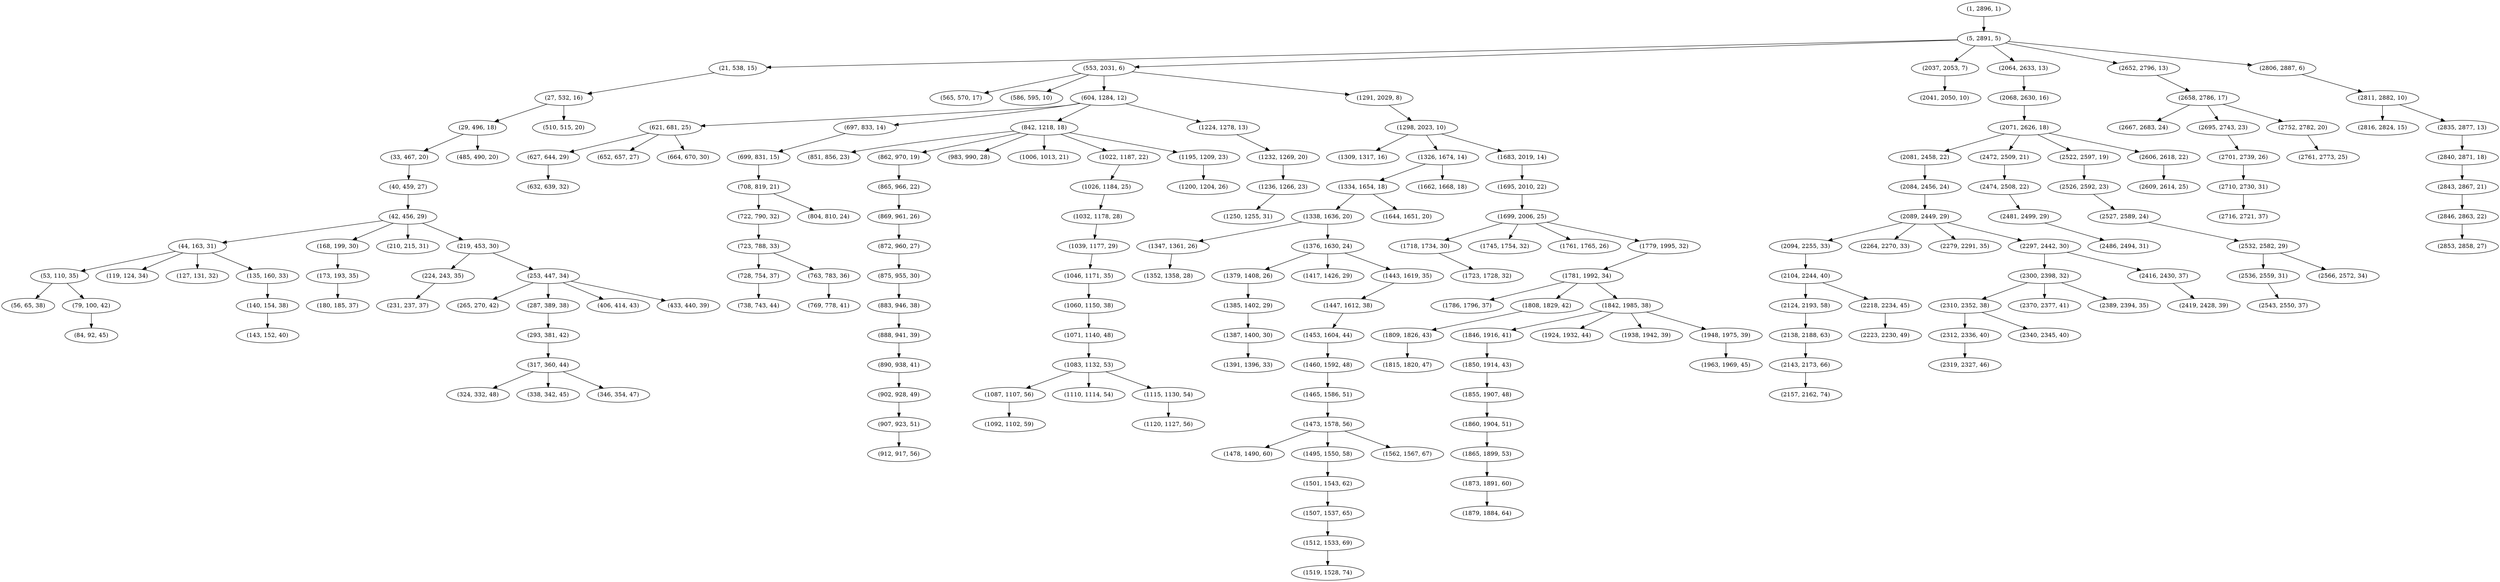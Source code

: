 digraph tree {
    "(1, 2896, 1)";
    "(5, 2891, 5)";
    "(21, 538, 15)";
    "(27, 532, 16)";
    "(29, 496, 18)";
    "(33, 467, 20)";
    "(40, 459, 27)";
    "(42, 456, 29)";
    "(44, 163, 31)";
    "(53, 110, 35)";
    "(56, 65, 38)";
    "(79, 100, 42)";
    "(84, 92, 45)";
    "(119, 124, 34)";
    "(127, 131, 32)";
    "(135, 160, 33)";
    "(140, 154, 38)";
    "(143, 152, 40)";
    "(168, 199, 30)";
    "(173, 193, 35)";
    "(180, 185, 37)";
    "(210, 215, 31)";
    "(219, 453, 30)";
    "(224, 243, 35)";
    "(231, 237, 37)";
    "(253, 447, 34)";
    "(265, 270, 42)";
    "(287, 389, 38)";
    "(293, 381, 42)";
    "(317, 360, 44)";
    "(324, 332, 48)";
    "(338, 342, 45)";
    "(346, 354, 47)";
    "(406, 414, 43)";
    "(433, 440, 39)";
    "(485, 490, 20)";
    "(510, 515, 20)";
    "(553, 2031, 6)";
    "(565, 570, 17)";
    "(586, 595, 10)";
    "(604, 1284, 12)";
    "(621, 681, 25)";
    "(627, 644, 29)";
    "(632, 639, 32)";
    "(652, 657, 27)";
    "(664, 670, 30)";
    "(697, 833, 14)";
    "(699, 831, 15)";
    "(708, 819, 21)";
    "(722, 790, 32)";
    "(723, 788, 33)";
    "(728, 754, 37)";
    "(738, 743, 44)";
    "(763, 783, 36)";
    "(769, 778, 41)";
    "(804, 810, 24)";
    "(842, 1218, 18)";
    "(851, 856, 23)";
    "(862, 970, 19)";
    "(865, 966, 22)";
    "(869, 961, 26)";
    "(872, 960, 27)";
    "(875, 955, 30)";
    "(883, 946, 38)";
    "(888, 941, 39)";
    "(890, 938, 41)";
    "(902, 928, 49)";
    "(907, 923, 51)";
    "(912, 917, 56)";
    "(983, 990, 28)";
    "(1006, 1013, 21)";
    "(1022, 1187, 22)";
    "(1026, 1184, 25)";
    "(1032, 1178, 28)";
    "(1039, 1177, 29)";
    "(1046, 1171, 35)";
    "(1060, 1150, 38)";
    "(1071, 1140, 48)";
    "(1083, 1132, 53)";
    "(1087, 1107, 56)";
    "(1092, 1102, 59)";
    "(1110, 1114, 54)";
    "(1115, 1130, 54)";
    "(1120, 1127, 56)";
    "(1195, 1209, 23)";
    "(1200, 1204, 26)";
    "(1224, 1278, 13)";
    "(1232, 1269, 20)";
    "(1236, 1266, 23)";
    "(1250, 1255, 31)";
    "(1291, 2029, 8)";
    "(1298, 2023, 10)";
    "(1309, 1317, 16)";
    "(1326, 1674, 14)";
    "(1334, 1654, 18)";
    "(1338, 1636, 20)";
    "(1347, 1361, 26)";
    "(1352, 1358, 28)";
    "(1376, 1630, 24)";
    "(1379, 1408, 26)";
    "(1385, 1402, 29)";
    "(1387, 1400, 30)";
    "(1391, 1396, 33)";
    "(1417, 1426, 29)";
    "(1443, 1619, 35)";
    "(1447, 1612, 38)";
    "(1453, 1604, 44)";
    "(1460, 1592, 48)";
    "(1465, 1586, 51)";
    "(1473, 1578, 56)";
    "(1478, 1490, 60)";
    "(1495, 1550, 58)";
    "(1501, 1543, 62)";
    "(1507, 1537, 65)";
    "(1512, 1533, 69)";
    "(1519, 1528, 74)";
    "(1562, 1567, 67)";
    "(1644, 1651, 20)";
    "(1662, 1668, 18)";
    "(1683, 2019, 14)";
    "(1695, 2010, 22)";
    "(1699, 2006, 25)";
    "(1718, 1734, 30)";
    "(1723, 1728, 32)";
    "(1745, 1754, 32)";
    "(1761, 1765, 26)";
    "(1779, 1995, 32)";
    "(1781, 1992, 34)";
    "(1786, 1796, 37)";
    "(1808, 1829, 42)";
    "(1809, 1826, 43)";
    "(1815, 1820, 47)";
    "(1842, 1985, 38)";
    "(1846, 1916, 41)";
    "(1850, 1914, 43)";
    "(1855, 1907, 48)";
    "(1860, 1904, 51)";
    "(1865, 1899, 53)";
    "(1873, 1891, 60)";
    "(1879, 1884, 64)";
    "(1924, 1932, 44)";
    "(1938, 1942, 39)";
    "(1948, 1975, 39)";
    "(1963, 1969, 45)";
    "(2037, 2053, 7)";
    "(2041, 2050, 10)";
    "(2064, 2633, 13)";
    "(2068, 2630, 16)";
    "(2071, 2626, 18)";
    "(2081, 2458, 22)";
    "(2084, 2456, 24)";
    "(2089, 2449, 29)";
    "(2094, 2255, 33)";
    "(2104, 2244, 40)";
    "(2124, 2193, 58)";
    "(2138, 2188, 63)";
    "(2143, 2173, 66)";
    "(2157, 2162, 74)";
    "(2218, 2234, 45)";
    "(2223, 2230, 49)";
    "(2264, 2270, 33)";
    "(2279, 2291, 35)";
    "(2297, 2442, 30)";
    "(2300, 2398, 32)";
    "(2310, 2352, 38)";
    "(2312, 2336, 40)";
    "(2319, 2327, 46)";
    "(2340, 2345, 40)";
    "(2370, 2377, 41)";
    "(2389, 2394, 35)";
    "(2416, 2430, 37)";
    "(2419, 2428, 39)";
    "(2472, 2509, 21)";
    "(2474, 2508, 22)";
    "(2481, 2499, 29)";
    "(2486, 2494, 31)";
    "(2522, 2597, 19)";
    "(2526, 2592, 23)";
    "(2527, 2589, 24)";
    "(2532, 2582, 29)";
    "(2536, 2559, 31)";
    "(2543, 2550, 37)";
    "(2566, 2572, 34)";
    "(2606, 2618, 22)";
    "(2609, 2614, 25)";
    "(2652, 2796, 13)";
    "(2658, 2786, 17)";
    "(2667, 2683, 24)";
    "(2695, 2743, 23)";
    "(2701, 2739, 26)";
    "(2710, 2730, 31)";
    "(2716, 2721, 37)";
    "(2752, 2782, 20)";
    "(2761, 2773, 25)";
    "(2806, 2887, 6)";
    "(2811, 2882, 10)";
    "(2816, 2824, 15)";
    "(2835, 2877, 13)";
    "(2840, 2871, 18)";
    "(2843, 2867, 21)";
    "(2846, 2863, 22)";
    "(2853, 2858, 27)";
    "(1, 2896, 1)" -> "(5, 2891, 5)";
    "(5, 2891, 5)" -> "(21, 538, 15)";
    "(5, 2891, 5)" -> "(553, 2031, 6)";
    "(5, 2891, 5)" -> "(2037, 2053, 7)";
    "(5, 2891, 5)" -> "(2064, 2633, 13)";
    "(5, 2891, 5)" -> "(2652, 2796, 13)";
    "(5, 2891, 5)" -> "(2806, 2887, 6)";
    "(21, 538, 15)" -> "(27, 532, 16)";
    "(27, 532, 16)" -> "(29, 496, 18)";
    "(27, 532, 16)" -> "(510, 515, 20)";
    "(29, 496, 18)" -> "(33, 467, 20)";
    "(29, 496, 18)" -> "(485, 490, 20)";
    "(33, 467, 20)" -> "(40, 459, 27)";
    "(40, 459, 27)" -> "(42, 456, 29)";
    "(42, 456, 29)" -> "(44, 163, 31)";
    "(42, 456, 29)" -> "(168, 199, 30)";
    "(42, 456, 29)" -> "(210, 215, 31)";
    "(42, 456, 29)" -> "(219, 453, 30)";
    "(44, 163, 31)" -> "(53, 110, 35)";
    "(44, 163, 31)" -> "(119, 124, 34)";
    "(44, 163, 31)" -> "(127, 131, 32)";
    "(44, 163, 31)" -> "(135, 160, 33)";
    "(53, 110, 35)" -> "(56, 65, 38)";
    "(53, 110, 35)" -> "(79, 100, 42)";
    "(79, 100, 42)" -> "(84, 92, 45)";
    "(135, 160, 33)" -> "(140, 154, 38)";
    "(140, 154, 38)" -> "(143, 152, 40)";
    "(168, 199, 30)" -> "(173, 193, 35)";
    "(173, 193, 35)" -> "(180, 185, 37)";
    "(219, 453, 30)" -> "(224, 243, 35)";
    "(219, 453, 30)" -> "(253, 447, 34)";
    "(224, 243, 35)" -> "(231, 237, 37)";
    "(253, 447, 34)" -> "(265, 270, 42)";
    "(253, 447, 34)" -> "(287, 389, 38)";
    "(253, 447, 34)" -> "(406, 414, 43)";
    "(253, 447, 34)" -> "(433, 440, 39)";
    "(287, 389, 38)" -> "(293, 381, 42)";
    "(293, 381, 42)" -> "(317, 360, 44)";
    "(317, 360, 44)" -> "(324, 332, 48)";
    "(317, 360, 44)" -> "(338, 342, 45)";
    "(317, 360, 44)" -> "(346, 354, 47)";
    "(553, 2031, 6)" -> "(565, 570, 17)";
    "(553, 2031, 6)" -> "(586, 595, 10)";
    "(553, 2031, 6)" -> "(604, 1284, 12)";
    "(553, 2031, 6)" -> "(1291, 2029, 8)";
    "(604, 1284, 12)" -> "(621, 681, 25)";
    "(604, 1284, 12)" -> "(697, 833, 14)";
    "(604, 1284, 12)" -> "(842, 1218, 18)";
    "(604, 1284, 12)" -> "(1224, 1278, 13)";
    "(621, 681, 25)" -> "(627, 644, 29)";
    "(621, 681, 25)" -> "(652, 657, 27)";
    "(621, 681, 25)" -> "(664, 670, 30)";
    "(627, 644, 29)" -> "(632, 639, 32)";
    "(697, 833, 14)" -> "(699, 831, 15)";
    "(699, 831, 15)" -> "(708, 819, 21)";
    "(708, 819, 21)" -> "(722, 790, 32)";
    "(708, 819, 21)" -> "(804, 810, 24)";
    "(722, 790, 32)" -> "(723, 788, 33)";
    "(723, 788, 33)" -> "(728, 754, 37)";
    "(723, 788, 33)" -> "(763, 783, 36)";
    "(728, 754, 37)" -> "(738, 743, 44)";
    "(763, 783, 36)" -> "(769, 778, 41)";
    "(842, 1218, 18)" -> "(851, 856, 23)";
    "(842, 1218, 18)" -> "(862, 970, 19)";
    "(842, 1218, 18)" -> "(983, 990, 28)";
    "(842, 1218, 18)" -> "(1006, 1013, 21)";
    "(842, 1218, 18)" -> "(1022, 1187, 22)";
    "(842, 1218, 18)" -> "(1195, 1209, 23)";
    "(862, 970, 19)" -> "(865, 966, 22)";
    "(865, 966, 22)" -> "(869, 961, 26)";
    "(869, 961, 26)" -> "(872, 960, 27)";
    "(872, 960, 27)" -> "(875, 955, 30)";
    "(875, 955, 30)" -> "(883, 946, 38)";
    "(883, 946, 38)" -> "(888, 941, 39)";
    "(888, 941, 39)" -> "(890, 938, 41)";
    "(890, 938, 41)" -> "(902, 928, 49)";
    "(902, 928, 49)" -> "(907, 923, 51)";
    "(907, 923, 51)" -> "(912, 917, 56)";
    "(1022, 1187, 22)" -> "(1026, 1184, 25)";
    "(1026, 1184, 25)" -> "(1032, 1178, 28)";
    "(1032, 1178, 28)" -> "(1039, 1177, 29)";
    "(1039, 1177, 29)" -> "(1046, 1171, 35)";
    "(1046, 1171, 35)" -> "(1060, 1150, 38)";
    "(1060, 1150, 38)" -> "(1071, 1140, 48)";
    "(1071, 1140, 48)" -> "(1083, 1132, 53)";
    "(1083, 1132, 53)" -> "(1087, 1107, 56)";
    "(1083, 1132, 53)" -> "(1110, 1114, 54)";
    "(1083, 1132, 53)" -> "(1115, 1130, 54)";
    "(1087, 1107, 56)" -> "(1092, 1102, 59)";
    "(1115, 1130, 54)" -> "(1120, 1127, 56)";
    "(1195, 1209, 23)" -> "(1200, 1204, 26)";
    "(1224, 1278, 13)" -> "(1232, 1269, 20)";
    "(1232, 1269, 20)" -> "(1236, 1266, 23)";
    "(1236, 1266, 23)" -> "(1250, 1255, 31)";
    "(1291, 2029, 8)" -> "(1298, 2023, 10)";
    "(1298, 2023, 10)" -> "(1309, 1317, 16)";
    "(1298, 2023, 10)" -> "(1326, 1674, 14)";
    "(1298, 2023, 10)" -> "(1683, 2019, 14)";
    "(1326, 1674, 14)" -> "(1334, 1654, 18)";
    "(1326, 1674, 14)" -> "(1662, 1668, 18)";
    "(1334, 1654, 18)" -> "(1338, 1636, 20)";
    "(1334, 1654, 18)" -> "(1644, 1651, 20)";
    "(1338, 1636, 20)" -> "(1347, 1361, 26)";
    "(1338, 1636, 20)" -> "(1376, 1630, 24)";
    "(1347, 1361, 26)" -> "(1352, 1358, 28)";
    "(1376, 1630, 24)" -> "(1379, 1408, 26)";
    "(1376, 1630, 24)" -> "(1417, 1426, 29)";
    "(1376, 1630, 24)" -> "(1443, 1619, 35)";
    "(1379, 1408, 26)" -> "(1385, 1402, 29)";
    "(1385, 1402, 29)" -> "(1387, 1400, 30)";
    "(1387, 1400, 30)" -> "(1391, 1396, 33)";
    "(1443, 1619, 35)" -> "(1447, 1612, 38)";
    "(1447, 1612, 38)" -> "(1453, 1604, 44)";
    "(1453, 1604, 44)" -> "(1460, 1592, 48)";
    "(1460, 1592, 48)" -> "(1465, 1586, 51)";
    "(1465, 1586, 51)" -> "(1473, 1578, 56)";
    "(1473, 1578, 56)" -> "(1478, 1490, 60)";
    "(1473, 1578, 56)" -> "(1495, 1550, 58)";
    "(1473, 1578, 56)" -> "(1562, 1567, 67)";
    "(1495, 1550, 58)" -> "(1501, 1543, 62)";
    "(1501, 1543, 62)" -> "(1507, 1537, 65)";
    "(1507, 1537, 65)" -> "(1512, 1533, 69)";
    "(1512, 1533, 69)" -> "(1519, 1528, 74)";
    "(1683, 2019, 14)" -> "(1695, 2010, 22)";
    "(1695, 2010, 22)" -> "(1699, 2006, 25)";
    "(1699, 2006, 25)" -> "(1718, 1734, 30)";
    "(1699, 2006, 25)" -> "(1745, 1754, 32)";
    "(1699, 2006, 25)" -> "(1761, 1765, 26)";
    "(1699, 2006, 25)" -> "(1779, 1995, 32)";
    "(1718, 1734, 30)" -> "(1723, 1728, 32)";
    "(1779, 1995, 32)" -> "(1781, 1992, 34)";
    "(1781, 1992, 34)" -> "(1786, 1796, 37)";
    "(1781, 1992, 34)" -> "(1808, 1829, 42)";
    "(1781, 1992, 34)" -> "(1842, 1985, 38)";
    "(1808, 1829, 42)" -> "(1809, 1826, 43)";
    "(1809, 1826, 43)" -> "(1815, 1820, 47)";
    "(1842, 1985, 38)" -> "(1846, 1916, 41)";
    "(1842, 1985, 38)" -> "(1924, 1932, 44)";
    "(1842, 1985, 38)" -> "(1938, 1942, 39)";
    "(1842, 1985, 38)" -> "(1948, 1975, 39)";
    "(1846, 1916, 41)" -> "(1850, 1914, 43)";
    "(1850, 1914, 43)" -> "(1855, 1907, 48)";
    "(1855, 1907, 48)" -> "(1860, 1904, 51)";
    "(1860, 1904, 51)" -> "(1865, 1899, 53)";
    "(1865, 1899, 53)" -> "(1873, 1891, 60)";
    "(1873, 1891, 60)" -> "(1879, 1884, 64)";
    "(1948, 1975, 39)" -> "(1963, 1969, 45)";
    "(2037, 2053, 7)" -> "(2041, 2050, 10)";
    "(2064, 2633, 13)" -> "(2068, 2630, 16)";
    "(2068, 2630, 16)" -> "(2071, 2626, 18)";
    "(2071, 2626, 18)" -> "(2081, 2458, 22)";
    "(2071, 2626, 18)" -> "(2472, 2509, 21)";
    "(2071, 2626, 18)" -> "(2522, 2597, 19)";
    "(2071, 2626, 18)" -> "(2606, 2618, 22)";
    "(2081, 2458, 22)" -> "(2084, 2456, 24)";
    "(2084, 2456, 24)" -> "(2089, 2449, 29)";
    "(2089, 2449, 29)" -> "(2094, 2255, 33)";
    "(2089, 2449, 29)" -> "(2264, 2270, 33)";
    "(2089, 2449, 29)" -> "(2279, 2291, 35)";
    "(2089, 2449, 29)" -> "(2297, 2442, 30)";
    "(2094, 2255, 33)" -> "(2104, 2244, 40)";
    "(2104, 2244, 40)" -> "(2124, 2193, 58)";
    "(2104, 2244, 40)" -> "(2218, 2234, 45)";
    "(2124, 2193, 58)" -> "(2138, 2188, 63)";
    "(2138, 2188, 63)" -> "(2143, 2173, 66)";
    "(2143, 2173, 66)" -> "(2157, 2162, 74)";
    "(2218, 2234, 45)" -> "(2223, 2230, 49)";
    "(2297, 2442, 30)" -> "(2300, 2398, 32)";
    "(2297, 2442, 30)" -> "(2416, 2430, 37)";
    "(2300, 2398, 32)" -> "(2310, 2352, 38)";
    "(2300, 2398, 32)" -> "(2370, 2377, 41)";
    "(2300, 2398, 32)" -> "(2389, 2394, 35)";
    "(2310, 2352, 38)" -> "(2312, 2336, 40)";
    "(2310, 2352, 38)" -> "(2340, 2345, 40)";
    "(2312, 2336, 40)" -> "(2319, 2327, 46)";
    "(2416, 2430, 37)" -> "(2419, 2428, 39)";
    "(2472, 2509, 21)" -> "(2474, 2508, 22)";
    "(2474, 2508, 22)" -> "(2481, 2499, 29)";
    "(2481, 2499, 29)" -> "(2486, 2494, 31)";
    "(2522, 2597, 19)" -> "(2526, 2592, 23)";
    "(2526, 2592, 23)" -> "(2527, 2589, 24)";
    "(2527, 2589, 24)" -> "(2532, 2582, 29)";
    "(2532, 2582, 29)" -> "(2536, 2559, 31)";
    "(2532, 2582, 29)" -> "(2566, 2572, 34)";
    "(2536, 2559, 31)" -> "(2543, 2550, 37)";
    "(2606, 2618, 22)" -> "(2609, 2614, 25)";
    "(2652, 2796, 13)" -> "(2658, 2786, 17)";
    "(2658, 2786, 17)" -> "(2667, 2683, 24)";
    "(2658, 2786, 17)" -> "(2695, 2743, 23)";
    "(2658, 2786, 17)" -> "(2752, 2782, 20)";
    "(2695, 2743, 23)" -> "(2701, 2739, 26)";
    "(2701, 2739, 26)" -> "(2710, 2730, 31)";
    "(2710, 2730, 31)" -> "(2716, 2721, 37)";
    "(2752, 2782, 20)" -> "(2761, 2773, 25)";
    "(2806, 2887, 6)" -> "(2811, 2882, 10)";
    "(2811, 2882, 10)" -> "(2816, 2824, 15)";
    "(2811, 2882, 10)" -> "(2835, 2877, 13)";
    "(2835, 2877, 13)" -> "(2840, 2871, 18)";
    "(2840, 2871, 18)" -> "(2843, 2867, 21)";
    "(2843, 2867, 21)" -> "(2846, 2863, 22)";
    "(2846, 2863, 22)" -> "(2853, 2858, 27)";
}
